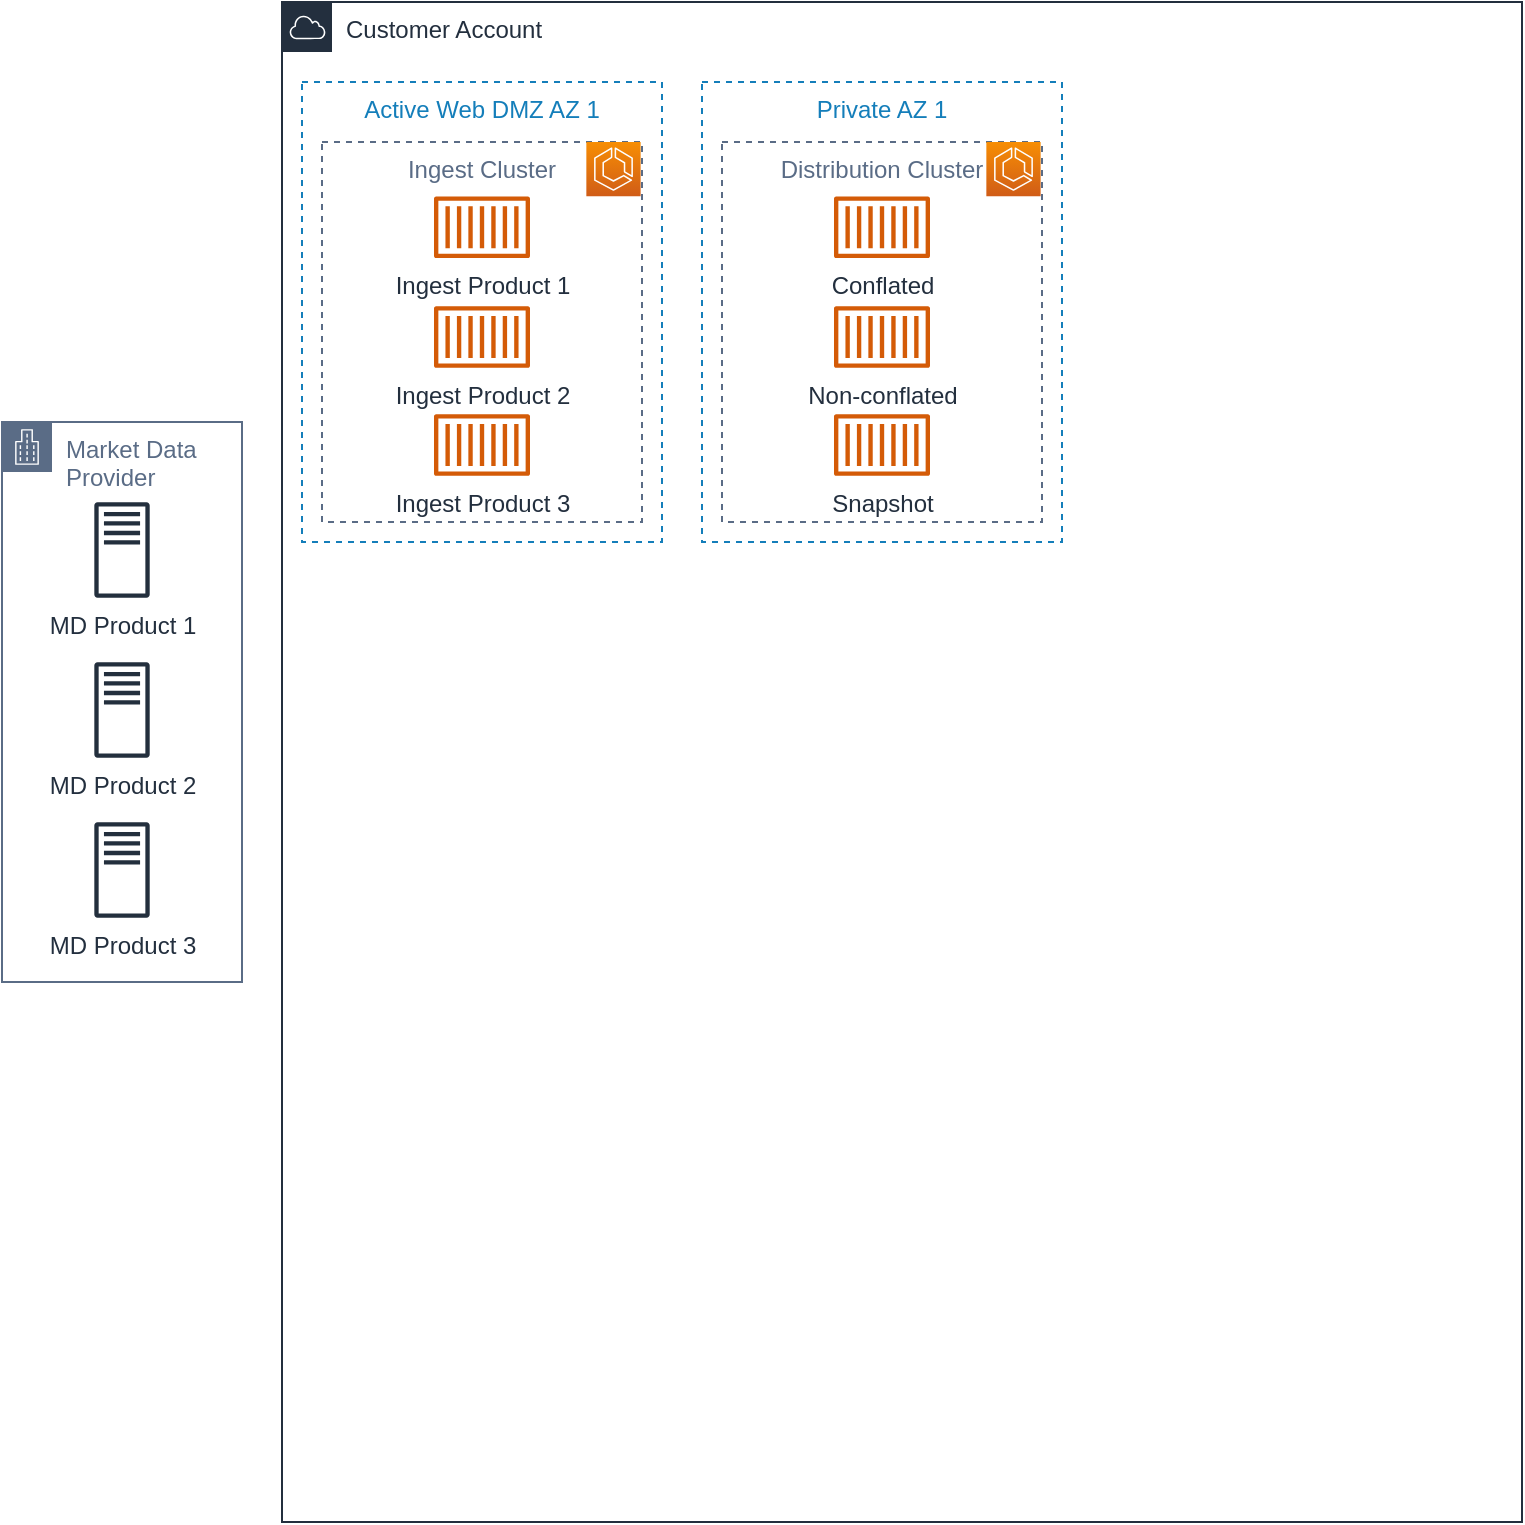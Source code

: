 <mxfile version="20.5.1" type="github">
  <diagram id="xyes74fIRI6O1ThZ74c2" name="Page-1">
    <mxGraphModel dx="685" dy="367" grid="1" gridSize="10" guides="1" tooltips="1" connect="1" arrows="1" fold="1" page="1" pageScale="1" pageWidth="1169" pageHeight="827" math="0" shadow="0">
      <root>
        <mxCell id="0" />
        <mxCell id="1" parent="0" />
        <mxCell id="5dJ1unRcfB1cuHXSZDCA-3" value="Market Data Provider" style="points=[[0,0],[0.25,0],[0.5,0],[0.75,0],[1,0],[1,0.25],[1,0.5],[1,0.75],[1,1],[0.75,1],[0.5,1],[0.25,1],[0,1],[0,0.75],[0,0.5],[0,0.25]];outlineConnect=0;gradientColor=none;html=1;whiteSpace=wrap;fontSize=12;fontStyle=0;container=1;pointerEvents=0;collapsible=0;recursiveResize=0;shape=mxgraph.aws4.group;grIcon=mxgraph.aws4.group_corporate_data_center;strokeColor=#5A6C86;fillColor=none;verticalAlign=top;align=left;spacingLeft=30;fontColor=#5A6C86;dashed=0;" parent="1" vertex="1">
          <mxGeometry y="240" width="120" height="280" as="geometry" />
        </mxCell>
        <mxCell id="5dJ1unRcfB1cuHXSZDCA-5" value="MD Product 1" style="sketch=0;outlineConnect=0;fontColor=#232F3E;gradientColor=none;fillColor=#232F3D;strokeColor=none;dashed=0;verticalLabelPosition=bottom;verticalAlign=top;align=center;html=1;fontSize=12;fontStyle=0;aspect=fixed;pointerEvents=1;shape=mxgraph.aws4.traditional_server;" parent="5dJ1unRcfB1cuHXSZDCA-3" vertex="1">
          <mxGeometry x="46.16" y="40" width="27.69" height="48" as="geometry" />
        </mxCell>
        <mxCell id="5dJ1unRcfB1cuHXSZDCA-7" value="MD Product 2" style="sketch=0;outlineConnect=0;fontColor=#232F3E;gradientColor=none;fillColor=#232F3D;strokeColor=none;dashed=0;verticalLabelPosition=bottom;verticalAlign=top;align=center;html=1;fontSize=12;fontStyle=0;aspect=fixed;pointerEvents=1;shape=mxgraph.aws4.traditional_server;" parent="5dJ1unRcfB1cuHXSZDCA-3" vertex="1">
          <mxGeometry x="46.16" y="120" width="27.69" height="48" as="geometry" />
        </mxCell>
        <mxCell id="5dJ1unRcfB1cuHXSZDCA-8" value="MD Product 3" style="sketch=0;outlineConnect=0;fontColor=#232F3E;gradientColor=none;fillColor=#232F3D;strokeColor=none;dashed=0;verticalLabelPosition=bottom;verticalAlign=top;align=center;html=1;fontSize=12;fontStyle=0;aspect=fixed;pointerEvents=1;shape=mxgraph.aws4.traditional_server;" parent="5dJ1unRcfB1cuHXSZDCA-3" vertex="1">
          <mxGeometry x="46.16" y="200" width="27.69" height="48" as="geometry" />
        </mxCell>
        <mxCell id="CnKwzVC5dEnouQjTw_pN-1" value="Customer Account" style="points=[[0,0],[0.25,0],[0.5,0],[0.75,0],[1,0],[1,0.25],[1,0.5],[1,0.75],[1,1],[0.75,1],[0.5,1],[0.25,1],[0,1],[0,0.75],[0,0.5],[0,0.25]];outlineConnect=0;gradientColor=none;html=1;whiteSpace=wrap;fontSize=12;fontStyle=0;container=1;pointerEvents=0;collapsible=0;recursiveResize=0;shape=mxgraph.aws4.group;grIcon=mxgraph.aws4.group_aws_cloud;strokeColor=#232F3E;fillColor=none;verticalAlign=top;align=left;spacingLeft=30;fontColor=#232F3E;dashed=0;" vertex="1" parent="1">
          <mxGeometry x="140" y="30" width="620" height="760" as="geometry" />
        </mxCell>
        <mxCell id="CnKwzVC5dEnouQjTw_pN-29" value="" style="group" vertex="1" connectable="0" parent="CnKwzVC5dEnouQjTw_pN-1">
          <mxGeometry x="210" y="40" width="180" height="230" as="geometry" />
        </mxCell>
        <mxCell id="CnKwzVC5dEnouQjTw_pN-30" value="" style="group" vertex="1" connectable="0" parent="CnKwzVC5dEnouQjTw_pN-29">
          <mxGeometry width="180" height="230" as="geometry" />
        </mxCell>
        <mxCell id="CnKwzVC5dEnouQjTw_pN-31" value="Private AZ 1" style="fillColor=none;strokeColor=#147EBA;dashed=1;verticalAlign=top;fontStyle=0;fontColor=#147EBA;" vertex="1" parent="CnKwzVC5dEnouQjTw_pN-30">
          <mxGeometry width="180" height="230" as="geometry" />
        </mxCell>
        <mxCell id="CnKwzVC5dEnouQjTw_pN-32" value="" style="group" vertex="1" connectable="0" parent="CnKwzVC5dEnouQjTw_pN-30">
          <mxGeometry x="10" y="30" width="160" height="190" as="geometry" />
        </mxCell>
        <mxCell id="CnKwzVC5dEnouQjTw_pN-33" value="Distribution Cluster" style="fillColor=none;strokeColor=#5A6C86;dashed=1;verticalAlign=top;fontStyle=0;fontColor=#5A6C86;" vertex="1" parent="CnKwzVC5dEnouQjTw_pN-32">
          <mxGeometry width="160" height="190" as="geometry" />
        </mxCell>
        <mxCell id="CnKwzVC5dEnouQjTw_pN-34" value="" style="sketch=0;points=[[0,0,0],[0.25,0,0],[0.5,0,0],[0.75,0,0],[1,0,0],[0,1,0],[0.25,1,0],[0.5,1,0],[0.75,1,0],[1,1,0],[0,0.25,0],[0,0.5,0],[0,0.75,0],[1,0.25,0],[1,0.5,0],[1,0.75,0]];outlineConnect=0;fontColor=#232F3E;gradientColor=#F78E04;gradientDirection=north;fillColor=#D05C17;strokeColor=#ffffff;dashed=0;verticalLabelPosition=bottom;verticalAlign=top;align=center;html=1;fontSize=12;fontStyle=0;aspect=fixed;shape=mxgraph.aws4.resourceIcon;resIcon=mxgraph.aws4.ecs;" vertex="1" parent="CnKwzVC5dEnouQjTw_pN-32">
          <mxGeometry x="132.174" width="27.143" height="27.143" as="geometry" />
        </mxCell>
        <mxCell id="CnKwzVC5dEnouQjTw_pN-35" value="Conflated" style="sketch=0;outlineConnect=0;fontColor=#232F3E;gradientColor=none;fillColor=#D45B07;strokeColor=none;dashed=0;verticalLabelPosition=bottom;verticalAlign=top;align=center;html=1;fontSize=12;fontStyle=0;aspect=fixed;pointerEvents=1;shape=mxgraph.aws4.container_1;" vertex="1" parent="CnKwzVC5dEnouQjTw_pN-32">
          <mxGeometry x="56" y="27.14" width="48" height="31" as="geometry" />
        </mxCell>
        <mxCell id="CnKwzVC5dEnouQjTw_pN-36" value="Non-conflated" style="sketch=0;outlineConnect=0;fontColor=#232F3E;gradientColor=none;fillColor=#D45B07;strokeColor=none;dashed=0;verticalLabelPosition=bottom;verticalAlign=top;align=center;html=1;fontSize=12;fontStyle=0;aspect=fixed;pointerEvents=1;shape=mxgraph.aws4.container_1;" vertex="1" parent="CnKwzVC5dEnouQjTw_pN-32">
          <mxGeometry x="56" y="82" width="48" height="31" as="geometry" />
        </mxCell>
        <mxCell id="CnKwzVC5dEnouQjTw_pN-37" value="Snapshot" style="sketch=0;outlineConnect=0;fontColor=#232F3E;gradientColor=none;fillColor=#D45B07;strokeColor=none;dashed=0;verticalLabelPosition=bottom;verticalAlign=top;align=center;html=1;fontSize=12;fontStyle=0;aspect=fixed;pointerEvents=1;shape=mxgraph.aws4.container_1;" vertex="1" parent="CnKwzVC5dEnouQjTw_pN-32">
          <mxGeometry x="56" y="136" width="48" height="31" as="geometry" />
        </mxCell>
        <mxCell id="CnKwzVC5dEnouQjTw_pN-24" value="" style="group" vertex="1" connectable="0" parent="1">
          <mxGeometry x="150" y="70" width="180" height="230" as="geometry" />
        </mxCell>
        <mxCell id="CnKwzVC5dEnouQjTw_pN-25" value="" style="group" vertex="1" connectable="0" parent="CnKwzVC5dEnouQjTw_pN-24">
          <mxGeometry width="180" height="230" as="geometry" />
        </mxCell>
        <mxCell id="CnKwzVC5dEnouQjTw_pN-2" value="Active Web DMZ AZ 1" style="fillColor=none;strokeColor=#147EBA;dashed=1;verticalAlign=top;fontStyle=0;fontColor=#147EBA;" vertex="1" parent="CnKwzVC5dEnouQjTw_pN-25">
          <mxGeometry width="180" height="230" as="geometry" />
        </mxCell>
        <mxCell id="CnKwzVC5dEnouQjTw_pN-23" value="" style="group" vertex="1" connectable="0" parent="CnKwzVC5dEnouQjTw_pN-25">
          <mxGeometry x="10" y="30" width="160" height="190" as="geometry" />
        </mxCell>
        <mxCell id="CnKwzVC5dEnouQjTw_pN-17" value="Ingest Cluster" style="fillColor=none;strokeColor=#5A6C86;dashed=1;verticalAlign=top;fontStyle=0;fontColor=#5A6C86;" vertex="1" parent="CnKwzVC5dEnouQjTw_pN-23">
          <mxGeometry width="160" height="190" as="geometry" />
        </mxCell>
        <mxCell id="CnKwzVC5dEnouQjTw_pN-18" value="" style="sketch=0;points=[[0,0,0],[0.25,0,0],[0.5,0,0],[0.75,0,0],[1,0,0],[0,1,0],[0.25,1,0],[0.5,1,0],[0.75,1,0],[1,1,0],[0,0.25,0],[0,0.5,0],[0,0.75,0],[1,0.25,0],[1,0.5,0],[1,0.75,0]];outlineConnect=0;fontColor=#232F3E;gradientColor=#F78E04;gradientDirection=north;fillColor=#D05C17;strokeColor=#ffffff;dashed=0;verticalLabelPosition=bottom;verticalAlign=top;align=center;html=1;fontSize=12;fontStyle=0;aspect=fixed;shape=mxgraph.aws4.resourceIcon;resIcon=mxgraph.aws4.ecs;" vertex="1" parent="CnKwzVC5dEnouQjTw_pN-23">
          <mxGeometry x="132.174" width="27.143" height="27.143" as="geometry" />
        </mxCell>
        <mxCell id="CnKwzVC5dEnouQjTw_pN-26" value="Ingest Product 1" style="sketch=0;outlineConnect=0;fontColor=#232F3E;gradientColor=none;fillColor=#D45B07;strokeColor=none;dashed=0;verticalLabelPosition=bottom;verticalAlign=top;align=center;html=1;fontSize=12;fontStyle=0;aspect=fixed;pointerEvents=1;shape=mxgraph.aws4.container_1;" vertex="1" parent="CnKwzVC5dEnouQjTw_pN-23">
          <mxGeometry x="56" y="27.14" width="48" height="31" as="geometry" />
        </mxCell>
        <mxCell id="CnKwzVC5dEnouQjTw_pN-27" value="Ingest Product 2" style="sketch=0;outlineConnect=0;fontColor=#232F3E;gradientColor=none;fillColor=#D45B07;strokeColor=none;dashed=0;verticalLabelPosition=bottom;verticalAlign=top;align=center;html=1;fontSize=12;fontStyle=0;aspect=fixed;pointerEvents=1;shape=mxgraph.aws4.container_1;" vertex="1" parent="CnKwzVC5dEnouQjTw_pN-23">
          <mxGeometry x="56" y="82" width="48" height="31" as="geometry" />
        </mxCell>
        <mxCell id="CnKwzVC5dEnouQjTw_pN-28" value="Ingest Product 3" style="sketch=0;outlineConnect=0;fontColor=#232F3E;gradientColor=none;fillColor=#D45B07;strokeColor=none;dashed=0;verticalLabelPosition=bottom;verticalAlign=top;align=center;html=1;fontSize=12;fontStyle=0;aspect=fixed;pointerEvents=1;shape=mxgraph.aws4.container_1;" vertex="1" parent="CnKwzVC5dEnouQjTw_pN-23">
          <mxGeometry x="56" y="136" width="48" height="31" as="geometry" />
        </mxCell>
      </root>
    </mxGraphModel>
  </diagram>
</mxfile>
